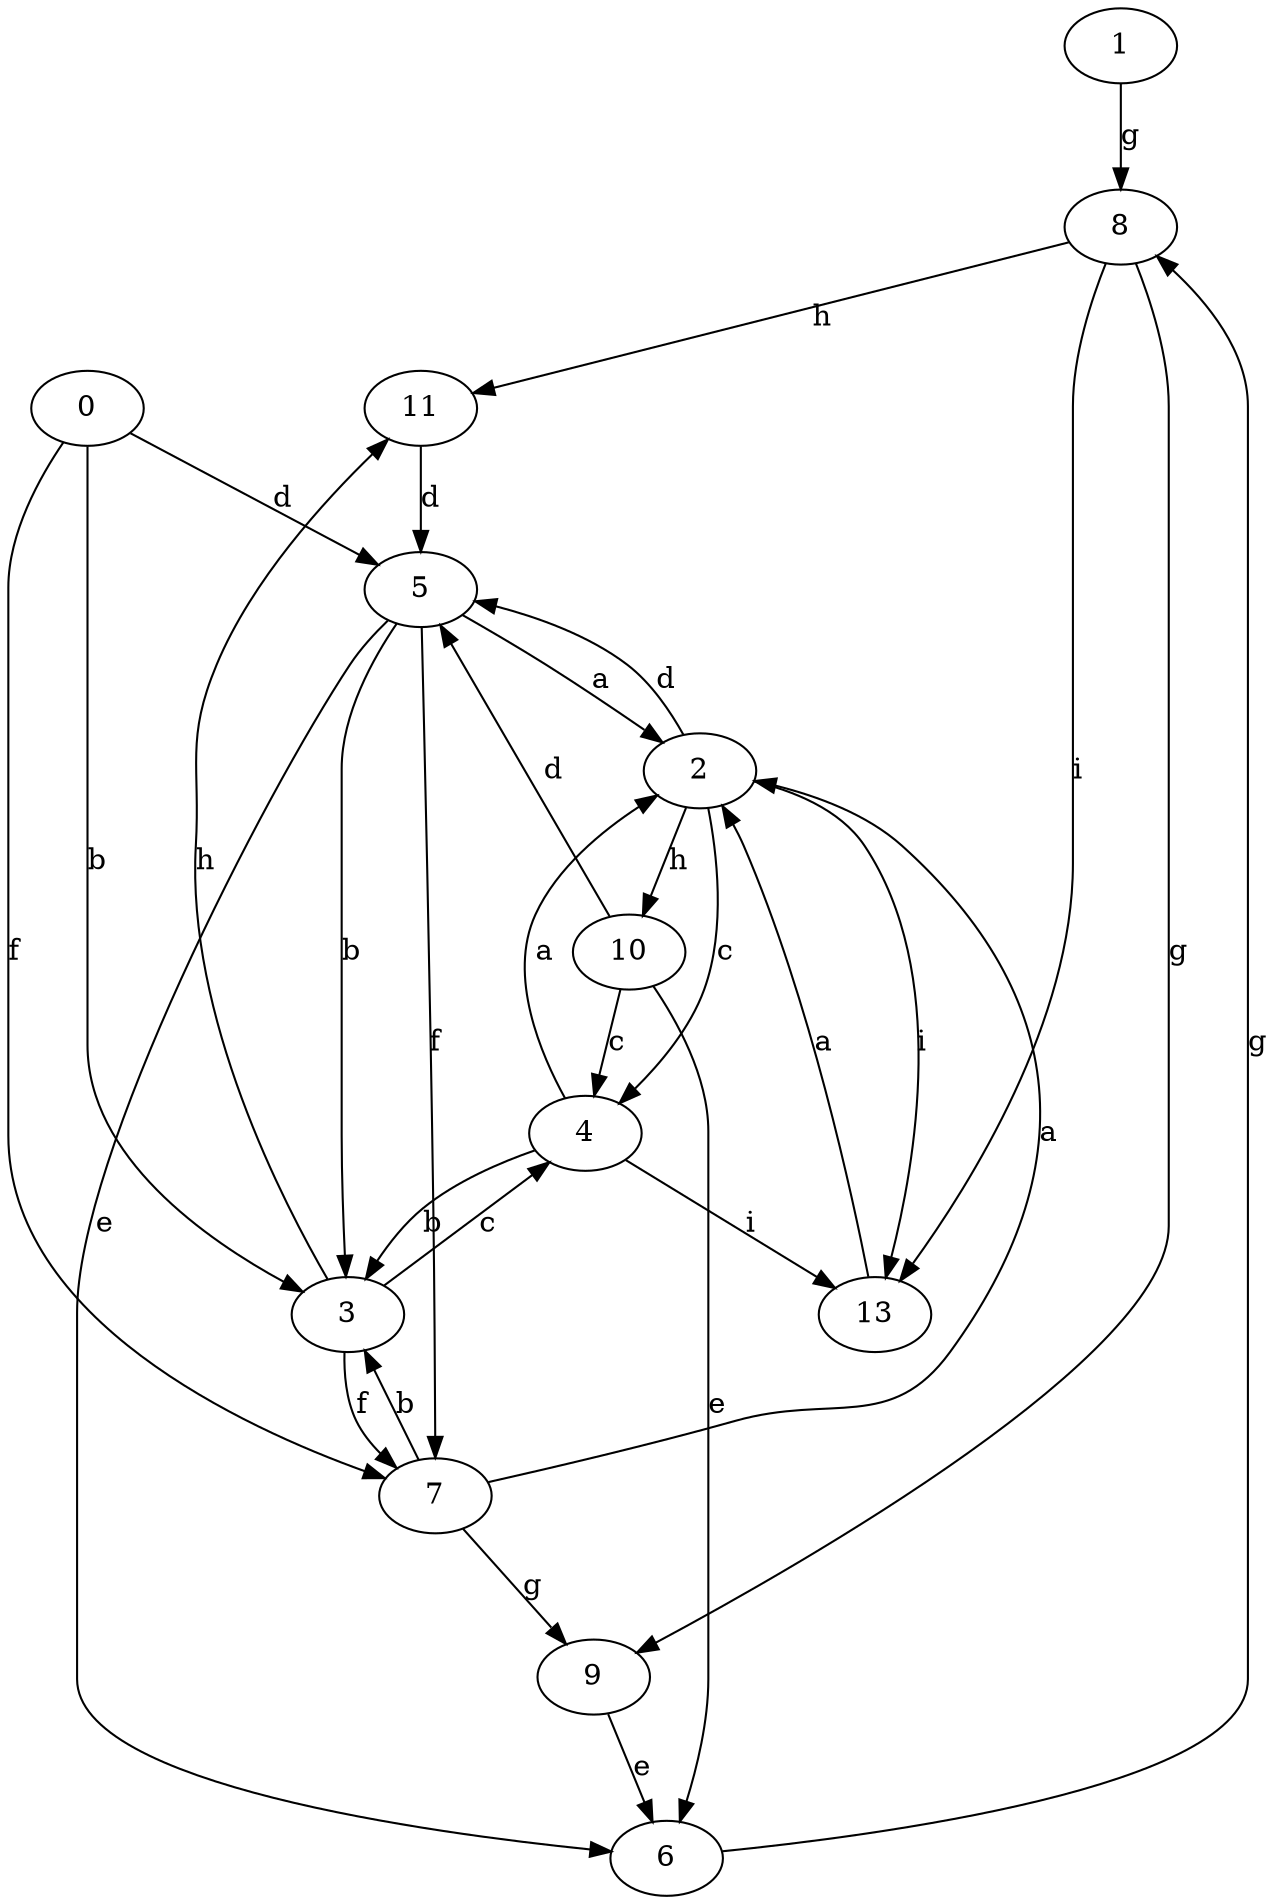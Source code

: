 strict digraph  {
1;
2;
3;
0;
4;
5;
6;
7;
8;
9;
10;
11;
13;
1 -> 8  [label=g];
2 -> 4  [label=c];
2 -> 5  [label=d];
2 -> 10  [label=h];
2 -> 13  [label=i];
3 -> 4  [label=c];
3 -> 7  [label=f];
3 -> 11  [label=h];
0 -> 3  [label=b];
0 -> 5  [label=d];
0 -> 7  [label=f];
4 -> 2  [label=a];
4 -> 3  [label=b];
4 -> 13  [label=i];
5 -> 2  [label=a];
5 -> 3  [label=b];
5 -> 6  [label=e];
5 -> 7  [label=f];
6 -> 8  [label=g];
7 -> 2  [label=a];
7 -> 3  [label=b];
7 -> 9  [label=g];
8 -> 9  [label=g];
8 -> 11  [label=h];
8 -> 13  [label=i];
9 -> 6  [label=e];
10 -> 4  [label=c];
10 -> 5  [label=d];
10 -> 6  [label=e];
11 -> 5  [label=d];
13 -> 2  [label=a];
}
